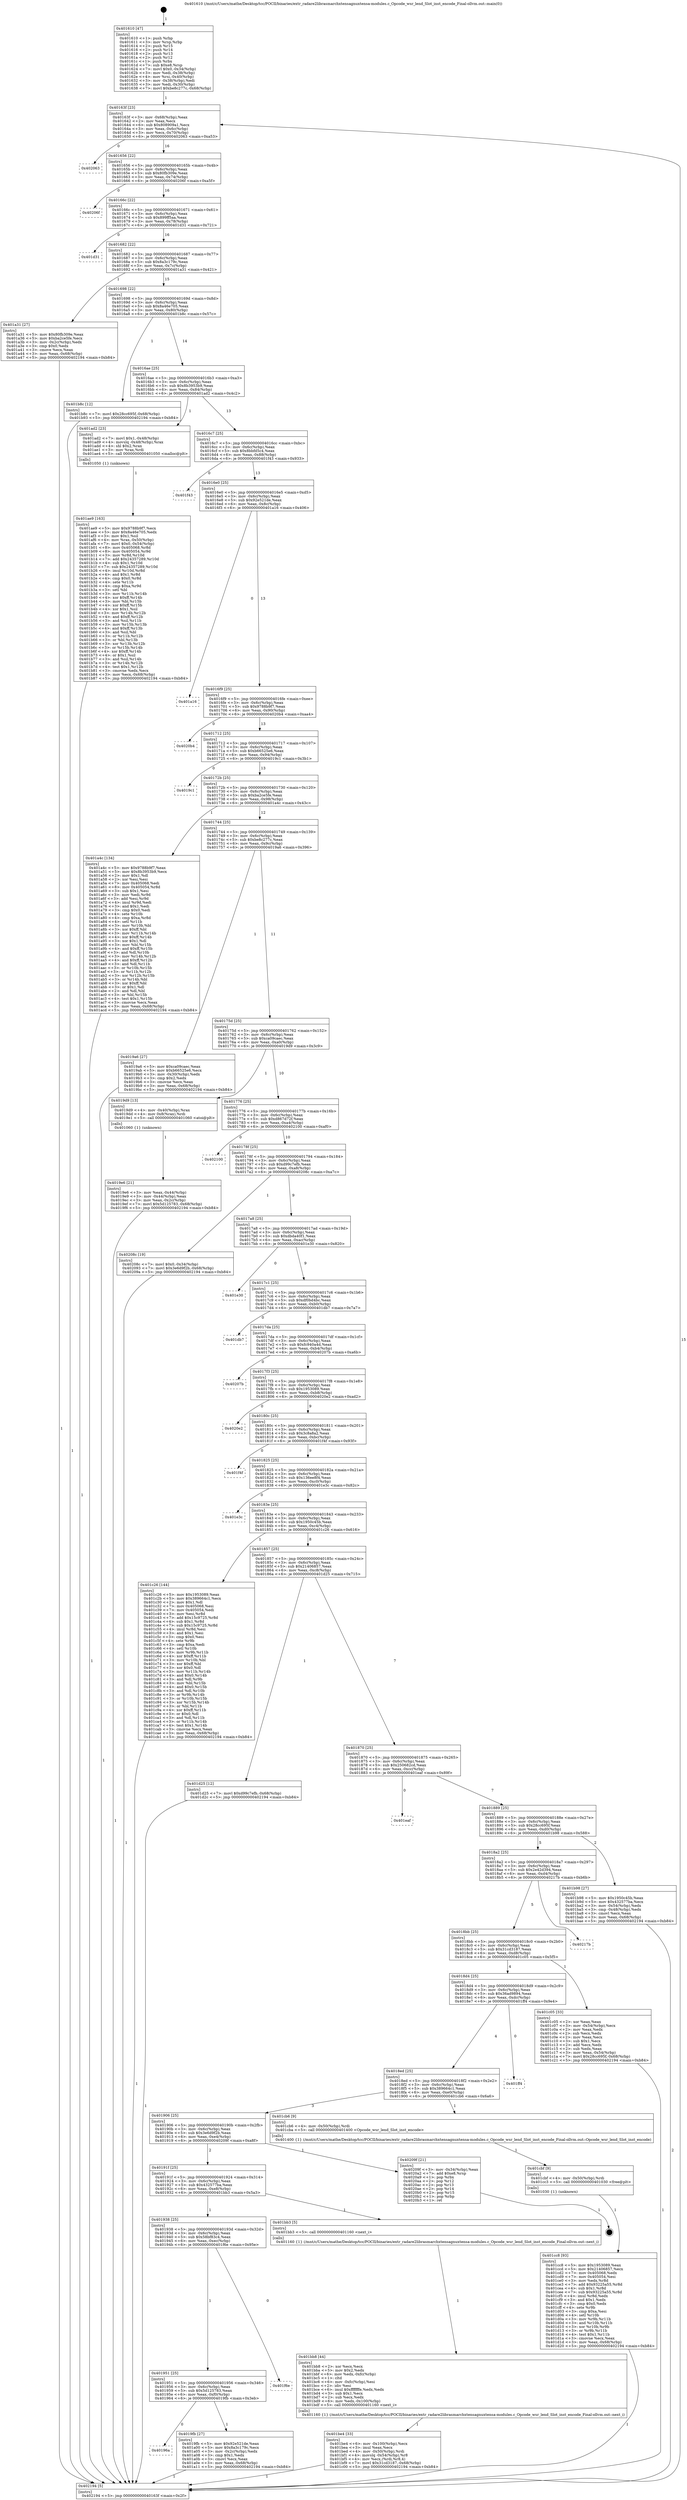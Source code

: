 digraph "0x401610" {
  label = "0x401610 (/mnt/c/Users/mathe/Desktop/tcc/POCII/binaries/extr_radare2librasmarchxtensagnuxtensa-modules.c_Opcode_wsr_lend_Slot_inst_encode_Final-ollvm.out::main(0))"
  labelloc = "t"
  node[shape=record]

  Entry [label="",width=0.3,height=0.3,shape=circle,fillcolor=black,style=filled]
  "0x40163f" [label="{
     0x40163f [23]\l
     | [instrs]\l
     &nbsp;&nbsp;0x40163f \<+3\>: mov -0x68(%rbp),%eax\l
     &nbsp;&nbsp;0x401642 \<+2\>: mov %eax,%ecx\l
     &nbsp;&nbsp;0x401644 \<+6\>: sub $0x808909a1,%ecx\l
     &nbsp;&nbsp;0x40164a \<+3\>: mov %eax,-0x6c(%rbp)\l
     &nbsp;&nbsp;0x40164d \<+3\>: mov %ecx,-0x70(%rbp)\l
     &nbsp;&nbsp;0x401650 \<+6\>: je 0000000000402063 \<main+0xa53\>\l
  }"]
  "0x402063" [label="{
     0x402063\l
  }", style=dashed]
  "0x401656" [label="{
     0x401656 [22]\l
     | [instrs]\l
     &nbsp;&nbsp;0x401656 \<+5\>: jmp 000000000040165b \<main+0x4b\>\l
     &nbsp;&nbsp;0x40165b \<+3\>: mov -0x6c(%rbp),%eax\l
     &nbsp;&nbsp;0x40165e \<+5\>: sub $0x80fb309e,%eax\l
     &nbsp;&nbsp;0x401663 \<+3\>: mov %eax,-0x74(%rbp)\l
     &nbsp;&nbsp;0x401666 \<+6\>: je 000000000040206f \<main+0xa5f\>\l
  }"]
  Exit [label="",width=0.3,height=0.3,shape=circle,fillcolor=black,style=filled,peripheries=2]
  "0x40206f" [label="{
     0x40206f\l
  }", style=dashed]
  "0x40166c" [label="{
     0x40166c [22]\l
     | [instrs]\l
     &nbsp;&nbsp;0x40166c \<+5\>: jmp 0000000000401671 \<main+0x61\>\l
     &nbsp;&nbsp;0x401671 \<+3\>: mov -0x6c(%rbp),%eax\l
     &nbsp;&nbsp;0x401674 \<+5\>: sub $0x899ff5aa,%eax\l
     &nbsp;&nbsp;0x401679 \<+3\>: mov %eax,-0x78(%rbp)\l
     &nbsp;&nbsp;0x40167c \<+6\>: je 0000000000401d31 \<main+0x721\>\l
  }"]
  "0x401cc8" [label="{
     0x401cc8 [93]\l
     | [instrs]\l
     &nbsp;&nbsp;0x401cc8 \<+5\>: mov $0x1953089,%eax\l
     &nbsp;&nbsp;0x401ccd \<+5\>: mov $0x21406857,%ecx\l
     &nbsp;&nbsp;0x401cd2 \<+7\>: mov 0x405068,%edx\l
     &nbsp;&nbsp;0x401cd9 \<+7\>: mov 0x405054,%esi\l
     &nbsp;&nbsp;0x401ce0 \<+3\>: mov %edx,%r8d\l
     &nbsp;&nbsp;0x401ce3 \<+7\>: add $0x93225a55,%r8d\l
     &nbsp;&nbsp;0x401cea \<+4\>: sub $0x1,%r8d\l
     &nbsp;&nbsp;0x401cee \<+7\>: sub $0x93225a55,%r8d\l
     &nbsp;&nbsp;0x401cf5 \<+4\>: imul %r8d,%edx\l
     &nbsp;&nbsp;0x401cf9 \<+3\>: and $0x1,%edx\l
     &nbsp;&nbsp;0x401cfc \<+3\>: cmp $0x0,%edx\l
     &nbsp;&nbsp;0x401cff \<+4\>: sete %r9b\l
     &nbsp;&nbsp;0x401d03 \<+3\>: cmp $0xa,%esi\l
     &nbsp;&nbsp;0x401d06 \<+4\>: setl %r10b\l
     &nbsp;&nbsp;0x401d0a \<+3\>: mov %r9b,%r11b\l
     &nbsp;&nbsp;0x401d0d \<+3\>: and %r10b,%r11b\l
     &nbsp;&nbsp;0x401d10 \<+3\>: xor %r10b,%r9b\l
     &nbsp;&nbsp;0x401d13 \<+3\>: or %r9b,%r11b\l
     &nbsp;&nbsp;0x401d16 \<+4\>: test $0x1,%r11b\l
     &nbsp;&nbsp;0x401d1a \<+3\>: cmovne %ecx,%eax\l
     &nbsp;&nbsp;0x401d1d \<+3\>: mov %eax,-0x68(%rbp)\l
     &nbsp;&nbsp;0x401d20 \<+5\>: jmp 0000000000402194 \<main+0xb84\>\l
  }"]
  "0x401d31" [label="{
     0x401d31\l
  }", style=dashed]
  "0x401682" [label="{
     0x401682 [22]\l
     | [instrs]\l
     &nbsp;&nbsp;0x401682 \<+5\>: jmp 0000000000401687 \<main+0x77\>\l
     &nbsp;&nbsp;0x401687 \<+3\>: mov -0x6c(%rbp),%eax\l
     &nbsp;&nbsp;0x40168a \<+5\>: sub $0x8a3c179c,%eax\l
     &nbsp;&nbsp;0x40168f \<+3\>: mov %eax,-0x7c(%rbp)\l
     &nbsp;&nbsp;0x401692 \<+6\>: je 0000000000401a31 \<main+0x421\>\l
  }"]
  "0x401cbf" [label="{
     0x401cbf [9]\l
     | [instrs]\l
     &nbsp;&nbsp;0x401cbf \<+4\>: mov -0x50(%rbp),%rdi\l
     &nbsp;&nbsp;0x401cc3 \<+5\>: call 0000000000401030 \<free@plt\>\l
     | [calls]\l
     &nbsp;&nbsp;0x401030 \{1\} (unknown)\l
  }"]
  "0x401a31" [label="{
     0x401a31 [27]\l
     | [instrs]\l
     &nbsp;&nbsp;0x401a31 \<+5\>: mov $0x80fb309e,%eax\l
     &nbsp;&nbsp;0x401a36 \<+5\>: mov $0xba2ce5fe,%ecx\l
     &nbsp;&nbsp;0x401a3b \<+3\>: mov -0x2c(%rbp),%edx\l
     &nbsp;&nbsp;0x401a3e \<+3\>: cmp $0x0,%edx\l
     &nbsp;&nbsp;0x401a41 \<+3\>: cmove %ecx,%eax\l
     &nbsp;&nbsp;0x401a44 \<+3\>: mov %eax,-0x68(%rbp)\l
     &nbsp;&nbsp;0x401a47 \<+5\>: jmp 0000000000402194 \<main+0xb84\>\l
  }"]
  "0x401698" [label="{
     0x401698 [22]\l
     | [instrs]\l
     &nbsp;&nbsp;0x401698 \<+5\>: jmp 000000000040169d \<main+0x8d\>\l
     &nbsp;&nbsp;0x40169d \<+3\>: mov -0x6c(%rbp),%eax\l
     &nbsp;&nbsp;0x4016a0 \<+5\>: sub $0x8a46e705,%eax\l
     &nbsp;&nbsp;0x4016a5 \<+3\>: mov %eax,-0x80(%rbp)\l
     &nbsp;&nbsp;0x4016a8 \<+6\>: je 0000000000401b8c \<main+0x57c\>\l
  }"]
  "0x401be4" [label="{
     0x401be4 [33]\l
     | [instrs]\l
     &nbsp;&nbsp;0x401be4 \<+6\>: mov -0x100(%rbp),%ecx\l
     &nbsp;&nbsp;0x401bea \<+3\>: imul %eax,%ecx\l
     &nbsp;&nbsp;0x401bed \<+4\>: mov -0x50(%rbp),%rdi\l
     &nbsp;&nbsp;0x401bf1 \<+4\>: movslq -0x54(%rbp),%r8\l
     &nbsp;&nbsp;0x401bf5 \<+4\>: mov %ecx,(%rdi,%r8,4)\l
     &nbsp;&nbsp;0x401bf9 \<+7\>: movl $0x31cd3187,-0x68(%rbp)\l
     &nbsp;&nbsp;0x401c00 \<+5\>: jmp 0000000000402194 \<main+0xb84\>\l
  }"]
  "0x401b8c" [label="{
     0x401b8c [12]\l
     | [instrs]\l
     &nbsp;&nbsp;0x401b8c \<+7\>: movl $0x28cc695f,-0x68(%rbp)\l
     &nbsp;&nbsp;0x401b93 \<+5\>: jmp 0000000000402194 \<main+0xb84\>\l
  }"]
  "0x4016ae" [label="{
     0x4016ae [25]\l
     | [instrs]\l
     &nbsp;&nbsp;0x4016ae \<+5\>: jmp 00000000004016b3 \<main+0xa3\>\l
     &nbsp;&nbsp;0x4016b3 \<+3\>: mov -0x6c(%rbp),%eax\l
     &nbsp;&nbsp;0x4016b6 \<+5\>: sub $0x8b3953b9,%eax\l
     &nbsp;&nbsp;0x4016bb \<+6\>: mov %eax,-0x84(%rbp)\l
     &nbsp;&nbsp;0x4016c1 \<+6\>: je 0000000000401ad2 \<main+0x4c2\>\l
  }"]
  "0x401bb8" [label="{
     0x401bb8 [44]\l
     | [instrs]\l
     &nbsp;&nbsp;0x401bb8 \<+2\>: xor %ecx,%ecx\l
     &nbsp;&nbsp;0x401bba \<+5\>: mov $0x2,%edx\l
     &nbsp;&nbsp;0x401bbf \<+6\>: mov %edx,-0xfc(%rbp)\l
     &nbsp;&nbsp;0x401bc5 \<+1\>: cltd\l
     &nbsp;&nbsp;0x401bc6 \<+6\>: mov -0xfc(%rbp),%esi\l
     &nbsp;&nbsp;0x401bcc \<+2\>: idiv %esi\l
     &nbsp;&nbsp;0x401bce \<+6\>: imul $0xfffffffe,%edx,%edx\l
     &nbsp;&nbsp;0x401bd4 \<+3\>: sub $0x1,%ecx\l
     &nbsp;&nbsp;0x401bd7 \<+2\>: sub %ecx,%edx\l
     &nbsp;&nbsp;0x401bd9 \<+6\>: mov %edx,-0x100(%rbp)\l
     &nbsp;&nbsp;0x401bdf \<+5\>: call 0000000000401160 \<next_i\>\l
     | [calls]\l
     &nbsp;&nbsp;0x401160 \{1\} (/mnt/c/Users/mathe/Desktop/tcc/POCII/binaries/extr_radare2librasmarchxtensagnuxtensa-modules.c_Opcode_wsr_lend_Slot_inst_encode_Final-ollvm.out::next_i)\l
  }"]
  "0x401ad2" [label="{
     0x401ad2 [23]\l
     | [instrs]\l
     &nbsp;&nbsp;0x401ad2 \<+7\>: movl $0x1,-0x48(%rbp)\l
     &nbsp;&nbsp;0x401ad9 \<+4\>: movslq -0x48(%rbp),%rax\l
     &nbsp;&nbsp;0x401add \<+4\>: shl $0x2,%rax\l
     &nbsp;&nbsp;0x401ae1 \<+3\>: mov %rax,%rdi\l
     &nbsp;&nbsp;0x401ae4 \<+5\>: call 0000000000401050 \<malloc@plt\>\l
     | [calls]\l
     &nbsp;&nbsp;0x401050 \{1\} (unknown)\l
  }"]
  "0x4016c7" [label="{
     0x4016c7 [25]\l
     | [instrs]\l
     &nbsp;&nbsp;0x4016c7 \<+5\>: jmp 00000000004016cc \<main+0xbc\>\l
     &nbsp;&nbsp;0x4016cc \<+3\>: mov -0x6c(%rbp),%eax\l
     &nbsp;&nbsp;0x4016cf \<+5\>: sub $0x8bbfd5c4,%eax\l
     &nbsp;&nbsp;0x4016d4 \<+6\>: mov %eax,-0x88(%rbp)\l
     &nbsp;&nbsp;0x4016da \<+6\>: je 0000000000401f43 \<main+0x933\>\l
  }"]
  "0x401ae9" [label="{
     0x401ae9 [163]\l
     | [instrs]\l
     &nbsp;&nbsp;0x401ae9 \<+5\>: mov $0x9788b9f7,%ecx\l
     &nbsp;&nbsp;0x401aee \<+5\>: mov $0x8a46e705,%edx\l
     &nbsp;&nbsp;0x401af3 \<+3\>: mov $0x1,%sil\l
     &nbsp;&nbsp;0x401af6 \<+4\>: mov %rax,-0x50(%rbp)\l
     &nbsp;&nbsp;0x401afa \<+7\>: movl $0x0,-0x54(%rbp)\l
     &nbsp;&nbsp;0x401b01 \<+8\>: mov 0x405068,%r8d\l
     &nbsp;&nbsp;0x401b09 \<+8\>: mov 0x405054,%r9d\l
     &nbsp;&nbsp;0x401b11 \<+3\>: mov %r8d,%r10d\l
     &nbsp;&nbsp;0x401b14 \<+7\>: add $0x24357289,%r10d\l
     &nbsp;&nbsp;0x401b1b \<+4\>: sub $0x1,%r10d\l
     &nbsp;&nbsp;0x401b1f \<+7\>: sub $0x24357289,%r10d\l
     &nbsp;&nbsp;0x401b26 \<+4\>: imul %r10d,%r8d\l
     &nbsp;&nbsp;0x401b2a \<+4\>: and $0x1,%r8d\l
     &nbsp;&nbsp;0x401b2e \<+4\>: cmp $0x0,%r8d\l
     &nbsp;&nbsp;0x401b32 \<+4\>: sete %r11b\l
     &nbsp;&nbsp;0x401b36 \<+4\>: cmp $0xa,%r9d\l
     &nbsp;&nbsp;0x401b3a \<+3\>: setl %bl\l
     &nbsp;&nbsp;0x401b3d \<+3\>: mov %r11b,%r14b\l
     &nbsp;&nbsp;0x401b40 \<+4\>: xor $0xff,%r14b\l
     &nbsp;&nbsp;0x401b44 \<+3\>: mov %bl,%r15b\l
     &nbsp;&nbsp;0x401b47 \<+4\>: xor $0xff,%r15b\l
     &nbsp;&nbsp;0x401b4b \<+4\>: xor $0x1,%sil\l
     &nbsp;&nbsp;0x401b4f \<+3\>: mov %r14b,%r12b\l
     &nbsp;&nbsp;0x401b52 \<+4\>: and $0xff,%r12b\l
     &nbsp;&nbsp;0x401b56 \<+3\>: and %sil,%r11b\l
     &nbsp;&nbsp;0x401b59 \<+3\>: mov %r15b,%r13b\l
     &nbsp;&nbsp;0x401b5c \<+4\>: and $0xff,%r13b\l
     &nbsp;&nbsp;0x401b60 \<+3\>: and %sil,%bl\l
     &nbsp;&nbsp;0x401b63 \<+3\>: or %r11b,%r12b\l
     &nbsp;&nbsp;0x401b66 \<+3\>: or %bl,%r13b\l
     &nbsp;&nbsp;0x401b69 \<+3\>: xor %r13b,%r12b\l
     &nbsp;&nbsp;0x401b6c \<+3\>: or %r15b,%r14b\l
     &nbsp;&nbsp;0x401b6f \<+4\>: xor $0xff,%r14b\l
     &nbsp;&nbsp;0x401b73 \<+4\>: or $0x1,%sil\l
     &nbsp;&nbsp;0x401b77 \<+3\>: and %sil,%r14b\l
     &nbsp;&nbsp;0x401b7a \<+3\>: or %r14b,%r12b\l
     &nbsp;&nbsp;0x401b7d \<+4\>: test $0x1,%r12b\l
     &nbsp;&nbsp;0x401b81 \<+3\>: cmovne %edx,%ecx\l
     &nbsp;&nbsp;0x401b84 \<+3\>: mov %ecx,-0x68(%rbp)\l
     &nbsp;&nbsp;0x401b87 \<+5\>: jmp 0000000000402194 \<main+0xb84\>\l
  }"]
  "0x401f43" [label="{
     0x401f43\l
  }", style=dashed]
  "0x4016e0" [label="{
     0x4016e0 [25]\l
     | [instrs]\l
     &nbsp;&nbsp;0x4016e0 \<+5\>: jmp 00000000004016e5 \<main+0xd5\>\l
     &nbsp;&nbsp;0x4016e5 \<+3\>: mov -0x6c(%rbp),%eax\l
     &nbsp;&nbsp;0x4016e8 \<+5\>: sub $0x92e521de,%eax\l
     &nbsp;&nbsp;0x4016ed \<+6\>: mov %eax,-0x8c(%rbp)\l
     &nbsp;&nbsp;0x4016f3 \<+6\>: je 0000000000401a16 \<main+0x406\>\l
  }"]
  "0x40196a" [label="{
     0x40196a\l
  }", style=dashed]
  "0x401a16" [label="{
     0x401a16\l
  }", style=dashed]
  "0x4016f9" [label="{
     0x4016f9 [25]\l
     | [instrs]\l
     &nbsp;&nbsp;0x4016f9 \<+5\>: jmp 00000000004016fe \<main+0xee\>\l
     &nbsp;&nbsp;0x4016fe \<+3\>: mov -0x6c(%rbp),%eax\l
     &nbsp;&nbsp;0x401701 \<+5\>: sub $0x9788b9f7,%eax\l
     &nbsp;&nbsp;0x401706 \<+6\>: mov %eax,-0x90(%rbp)\l
     &nbsp;&nbsp;0x40170c \<+6\>: je 00000000004020b4 \<main+0xaa4\>\l
  }"]
  "0x4019fb" [label="{
     0x4019fb [27]\l
     | [instrs]\l
     &nbsp;&nbsp;0x4019fb \<+5\>: mov $0x92e521de,%eax\l
     &nbsp;&nbsp;0x401a00 \<+5\>: mov $0x8a3c179c,%ecx\l
     &nbsp;&nbsp;0x401a05 \<+3\>: mov -0x2c(%rbp),%edx\l
     &nbsp;&nbsp;0x401a08 \<+3\>: cmp $0x1,%edx\l
     &nbsp;&nbsp;0x401a0b \<+3\>: cmovl %ecx,%eax\l
     &nbsp;&nbsp;0x401a0e \<+3\>: mov %eax,-0x68(%rbp)\l
     &nbsp;&nbsp;0x401a11 \<+5\>: jmp 0000000000402194 \<main+0xb84\>\l
  }"]
  "0x4020b4" [label="{
     0x4020b4\l
  }", style=dashed]
  "0x401712" [label="{
     0x401712 [25]\l
     | [instrs]\l
     &nbsp;&nbsp;0x401712 \<+5\>: jmp 0000000000401717 \<main+0x107\>\l
     &nbsp;&nbsp;0x401717 \<+3\>: mov -0x6c(%rbp),%eax\l
     &nbsp;&nbsp;0x40171a \<+5\>: sub $0xb66525e6,%eax\l
     &nbsp;&nbsp;0x40171f \<+6\>: mov %eax,-0x94(%rbp)\l
     &nbsp;&nbsp;0x401725 \<+6\>: je 00000000004019c1 \<main+0x3b1\>\l
  }"]
  "0x401951" [label="{
     0x401951 [25]\l
     | [instrs]\l
     &nbsp;&nbsp;0x401951 \<+5\>: jmp 0000000000401956 \<main+0x346\>\l
     &nbsp;&nbsp;0x401956 \<+3\>: mov -0x6c(%rbp),%eax\l
     &nbsp;&nbsp;0x401959 \<+5\>: sub $0x5d125783,%eax\l
     &nbsp;&nbsp;0x40195e \<+6\>: mov %eax,-0xf0(%rbp)\l
     &nbsp;&nbsp;0x401964 \<+6\>: je 00000000004019fb \<main+0x3eb\>\l
  }"]
  "0x4019c1" [label="{
     0x4019c1\l
  }", style=dashed]
  "0x40172b" [label="{
     0x40172b [25]\l
     | [instrs]\l
     &nbsp;&nbsp;0x40172b \<+5\>: jmp 0000000000401730 \<main+0x120\>\l
     &nbsp;&nbsp;0x401730 \<+3\>: mov -0x6c(%rbp),%eax\l
     &nbsp;&nbsp;0x401733 \<+5\>: sub $0xba2ce5fe,%eax\l
     &nbsp;&nbsp;0x401738 \<+6\>: mov %eax,-0x98(%rbp)\l
     &nbsp;&nbsp;0x40173e \<+6\>: je 0000000000401a4c \<main+0x43c\>\l
  }"]
  "0x401f6e" [label="{
     0x401f6e\l
  }", style=dashed]
  "0x401a4c" [label="{
     0x401a4c [134]\l
     | [instrs]\l
     &nbsp;&nbsp;0x401a4c \<+5\>: mov $0x9788b9f7,%eax\l
     &nbsp;&nbsp;0x401a51 \<+5\>: mov $0x8b3953b9,%ecx\l
     &nbsp;&nbsp;0x401a56 \<+2\>: mov $0x1,%dl\l
     &nbsp;&nbsp;0x401a58 \<+2\>: xor %esi,%esi\l
     &nbsp;&nbsp;0x401a5a \<+7\>: mov 0x405068,%edi\l
     &nbsp;&nbsp;0x401a61 \<+8\>: mov 0x405054,%r8d\l
     &nbsp;&nbsp;0x401a69 \<+3\>: sub $0x1,%esi\l
     &nbsp;&nbsp;0x401a6c \<+3\>: mov %edi,%r9d\l
     &nbsp;&nbsp;0x401a6f \<+3\>: add %esi,%r9d\l
     &nbsp;&nbsp;0x401a72 \<+4\>: imul %r9d,%edi\l
     &nbsp;&nbsp;0x401a76 \<+3\>: and $0x1,%edi\l
     &nbsp;&nbsp;0x401a79 \<+3\>: cmp $0x0,%edi\l
     &nbsp;&nbsp;0x401a7c \<+4\>: sete %r10b\l
     &nbsp;&nbsp;0x401a80 \<+4\>: cmp $0xa,%r8d\l
     &nbsp;&nbsp;0x401a84 \<+4\>: setl %r11b\l
     &nbsp;&nbsp;0x401a88 \<+3\>: mov %r10b,%bl\l
     &nbsp;&nbsp;0x401a8b \<+3\>: xor $0xff,%bl\l
     &nbsp;&nbsp;0x401a8e \<+3\>: mov %r11b,%r14b\l
     &nbsp;&nbsp;0x401a91 \<+4\>: xor $0xff,%r14b\l
     &nbsp;&nbsp;0x401a95 \<+3\>: xor $0x1,%dl\l
     &nbsp;&nbsp;0x401a98 \<+3\>: mov %bl,%r15b\l
     &nbsp;&nbsp;0x401a9b \<+4\>: and $0xff,%r15b\l
     &nbsp;&nbsp;0x401a9f \<+3\>: and %dl,%r10b\l
     &nbsp;&nbsp;0x401aa2 \<+3\>: mov %r14b,%r12b\l
     &nbsp;&nbsp;0x401aa5 \<+4\>: and $0xff,%r12b\l
     &nbsp;&nbsp;0x401aa9 \<+3\>: and %dl,%r11b\l
     &nbsp;&nbsp;0x401aac \<+3\>: or %r10b,%r15b\l
     &nbsp;&nbsp;0x401aaf \<+3\>: or %r11b,%r12b\l
     &nbsp;&nbsp;0x401ab2 \<+3\>: xor %r12b,%r15b\l
     &nbsp;&nbsp;0x401ab5 \<+3\>: or %r14b,%bl\l
     &nbsp;&nbsp;0x401ab8 \<+3\>: xor $0xff,%bl\l
     &nbsp;&nbsp;0x401abb \<+3\>: or $0x1,%dl\l
     &nbsp;&nbsp;0x401abe \<+2\>: and %dl,%bl\l
     &nbsp;&nbsp;0x401ac0 \<+3\>: or %bl,%r15b\l
     &nbsp;&nbsp;0x401ac3 \<+4\>: test $0x1,%r15b\l
     &nbsp;&nbsp;0x401ac7 \<+3\>: cmovne %ecx,%eax\l
     &nbsp;&nbsp;0x401aca \<+3\>: mov %eax,-0x68(%rbp)\l
     &nbsp;&nbsp;0x401acd \<+5\>: jmp 0000000000402194 \<main+0xb84\>\l
  }"]
  "0x401744" [label="{
     0x401744 [25]\l
     | [instrs]\l
     &nbsp;&nbsp;0x401744 \<+5\>: jmp 0000000000401749 \<main+0x139\>\l
     &nbsp;&nbsp;0x401749 \<+3\>: mov -0x6c(%rbp),%eax\l
     &nbsp;&nbsp;0x40174c \<+5\>: sub $0xbe8c277c,%eax\l
     &nbsp;&nbsp;0x401751 \<+6\>: mov %eax,-0x9c(%rbp)\l
     &nbsp;&nbsp;0x401757 \<+6\>: je 00000000004019a6 \<main+0x396\>\l
  }"]
  "0x401938" [label="{
     0x401938 [25]\l
     | [instrs]\l
     &nbsp;&nbsp;0x401938 \<+5\>: jmp 000000000040193d \<main+0x32d\>\l
     &nbsp;&nbsp;0x40193d \<+3\>: mov -0x6c(%rbp),%eax\l
     &nbsp;&nbsp;0x401940 \<+5\>: sub $0x58bf83c4,%eax\l
     &nbsp;&nbsp;0x401945 \<+6\>: mov %eax,-0xec(%rbp)\l
     &nbsp;&nbsp;0x40194b \<+6\>: je 0000000000401f6e \<main+0x95e\>\l
  }"]
  "0x4019a6" [label="{
     0x4019a6 [27]\l
     | [instrs]\l
     &nbsp;&nbsp;0x4019a6 \<+5\>: mov $0xca09caec,%eax\l
     &nbsp;&nbsp;0x4019ab \<+5\>: mov $0xb66525e6,%ecx\l
     &nbsp;&nbsp;0x4019b0 \<+3\>: mov -0x30(%rbp),%edx\l
     &nbsp;&nbsp;0x4019b3 \<+3\>: cmp $0x2,%edx\l
     &nbsp;&nbsp;0x4019b6 \<+3\>: cmovne %ecx,%eax\l
     &nbsp;&nbsp;0x4019b9 \<+3\>: mov %eax,-0x68(%rbp)\l
     &nbsp;&nbsp;0x4019bc \<+5\>: jmp 0000000000402194 \<main+0xb84\>\l
  }"]
  "0x40175d" [label="{
     0x40175d [25]\l
     | [instrs]\l
     &nbsp;&nbsp;0x40175d \<+5\>: jmp 0000000000401762 \<main+0x152\>\l
     &nbsp;&nbsp;0x401762 \<+3\>: mov -0x6c(%rbp),%eax\l
     &nbsp;&nbsp;0x401765 \<+5\>: sub $0xca09caec,%eax\l
     &nbsp;&nbsp;0x40176a \<+6\>: mov %eax,-0xa0(%rbp)\l
     &nbsp;&nbsp;0x401770 \<+6\>: je 00000000004019d9 \<main+0x3c9\>\l
  }"]
  "0x402194" [label="{
     0x402194 [5]\l
     | [instrs]\l
     &nbsp;&nbsp;0x402194 \<+5\>: jmp 000000000040163f \<main+0x2f\>\l
  }"]
  "0x401610" [label="{
     0x401610 [47]\l
     | [instrs]\l
     &nbsp;&nbsp;0x401610 \<+1\>: push %rbp\l
     &nbsp;&nbsp;0x401611 \<+3\>: mov %rsp,%rbp\l
     &nbsp;&nbsp;0x401614 \<+2\>: push %r15\l
     &nbsp;&nbsp;0x401616 \<+2\>: push %r14\l
     &nbsp;&nbsp;0x401618 \<+2\>: push %r13\l
     &nbsp;&nbsp;0x40161a \<+2\>: push %r12\l
     &nbsp;&nbsp;0x40161c \<+1\>: push %rbx\l
     &nbsp;&nbsp;0x40161d \<+7\>: sub $0xe8,%rsp\l
     &nbsp;&nbsp;0x401624 \<+7\>: movl $0x0,-0x34(%rbp)\l
     &nbsp;&nbsp;0x40162b \<+3\>: mov %edi,-0x38(%rbp)\l
     &nbsp;&nbsp;0x40162e \<+4\>: mov %rsi,-0x40(%rbp)\l
     &nbsp;&nbsp;0x401632 \<+3\>: mov -0x38(%rbp),%edi\l
     &nbsp;&nbsp;0x401635 \<+3\>: mov %edi,-0x30(%rbp)\l
     &nbsp;&nbsp;0x401638 \<+7\>: movl $0xbe8c277c,-0x68(%rbp)\l
  }"]
  "0x401bb3" [label="{
     0x401bb3 [5]\l
     | [instrs]\l
     &nbsp;&nbsp;0x401bb3 \<+5\>: call 0000000000401160 \<next_i\>\l
     | [calls]\l
     &nbsp;&nbsp;0x401160 \{1\} (/mnt/c/Users/mathe/Desktop/tcc/POCII/binaries/extr_radare2librasmarchxtensagnuxtensa-modules.c_Opcode_wsr_lend_Slot_inst_encode_Final-ollvm.out::next_i)\l
  }"]
  "0x4019d9" [label="{
     0x4019d9 [13]\l
     | [instrs]\l
     &nbsp;&nbsp;0x4019d9 \<+4\>: mov -0x40(%rbp),%rax\l
     &nbsp;&nbsp;0x4019dd \<+4\>: mov 0x8(%rax),%rdi\l
     &nbsp;&nbsp;0x4019e1 \<+5\>: call 0000000000401060 \<atoi@plt\>\l
     | [calls]\l
     &nbsp;&nbsp;0x401060 \{1\} (unknown)\l
  }"]
  "0x401776" [label="{
     0x401776 [25]\l
     | [instrs]\l
     &nbsp;&nbsp;0x401776 \<+5\>: jmp 000000000040177b \<main+0x16b\>\l
     &nbsp;&nbsp;0x40177b \<+3\>: mov -0x6c(%rbp),%eax\l
     &nbsp;&nbsp;0x40177e \<+5\>: sub $0xd867d72f,%eax\l
     &nbsp;&nbsp;0x401783 \<+6\>: mov %eax,-0xa4(%rbp)\l
     &nbsp;&nbsp;0x401789 \<+6\>: je 0000000000402100 \<main+0xaf0\>\l
  }"]
  "0x4019e6" [label="{
     0x4019e6 [21]\l
     | [instrs]\l
     &nbsp;&nbsp;0x4019e6 \<+3\>: mov %eax,-0x44(%rbp)\l
     &nbsp;&nbsp;0x4019e9 \<+3\>: mov -0x44(%rbp),%eax\l
     &nbsp;&nbsp;0x4019ec \<+3\>: mov %eax,-0x2c(%rbp)\l
     &nbsp;&nbsp;0x4019ef \<+7\>: movl $0x5d125783,-0x68(%rbp)\l
     &nbsp;&nbsp;0x4019f6 \<+5\>: jmp 0000000000402194 \<main+0xb84\>\l
  }"]
  "0x40191f" [label="{
     0x40191f [25]\l
     | [instrs]\l
     &nbsp;&nbsp;0x40191f \<+5\>: jmp 0000000000401924 \<main+0x314\>\l
     &nbsp;&nbsp;0x401924 \<+3\>: mov -0x6c(%rbp),%eax\l
     &nbsp;&nbsp;0x401927 \<+5\>: sub $0x432577ba,%eax\l
     &nbsp;&nbsp;0x40192c \<+6\>: mov %eax,-0xe8(%rbp)\l
     &nbsp;&nbsp;0x401932 \<+6\>: je 0000000000401bb3 \<main+0x5a3\>\l
  }"]
  "0x402100" [label="{
     0x402100\l
  }", style=dashed]
  "0x40178f" [label="{
     0x40178f [25]\l
     | [instrs]\l
     &nbsp;&nbsp;0x40178f \<+5\>: jmp 0000000000401794 \<main+0x184\>\l
     &nbsp;&nbsp;0x401794 \<+3\>: mov -0x6c(%rbp),%eax\l
     &nbsp;&nbsp;0x401797 \<+5\>: sub $0xd99c7efb,%eax\l
     &nbsp;&nbsp;0x40179c \<+6\>: mov %eax,-0xa8(%rbp)\l
     &nbsp;&nbsp;0x4017a2 \<+6\>: je 000000000040208c \<main+0xa7c\>\l
  }"]
  "0x40209f" [label="{
     0x40209f [21]\l
     | [instrs]\l
     &nbsp;&nbsp;0x40209f \<+3\>: mov -0x34(%rbp),%eax\l
     &nbsp;&nbsp;0x4020a2 \<+7\>: add $0xe8,%rsp\l
     &nbsp;&nbsp;0x4020a9 \<+1\>: pop %rbx\l
     &nbsp;&nbsp;0x4020aa \<+2\>: pop %r12\l
     &nbsp;&nbsp;0x4020ac \<+2\>: pop %r13\l
     &nbsp;&nbsp;0x4020ae \<+2\>: pop %r14\l
     &nbsp;&nbsp;0x4020b0 \<+2\>: pop %r15\l
     &nbsp;&nbsp;0x4020b2 \<+1\>: pop %rbp\l
     &nbsp;&nbsp;0x4020b3 \<+1\>: ret\l
  }"]
  "0x40208c" [label="{
     0x40208c [19]\l
     | [instrs]\l
     &nbsp;&nbsp;0x40208c \<+7\>: movl $0x0,-0x34(%rbp)\l
     &nbsp;&nbsp;0x402093 \<+7\>: movl $0x3e6d9f2b,-0x68(%rbp)\l
     &nbsp;&nbsp;0x40209a \<+5\>: jmp 0000000000402194 \<main+0xb84\>\l
  }"]
  "0x4017a8" [label="{
     0x4017a8 [25]\l
     | [instrs]\l
     &nbsp;&nbsp;0x4017a8 \<+5\>: jmp 00000000004017ad \<main+0x19d\>\l
     &nbsp;&nbsp;0x4017ad \<+3\>: mov -0x6c(%rbp),%eax\l
     &nbsp;&nbsp;0x4017b0 \<+5\>: sub $0xdbda40f1,%eax\l
     &nbsp;&nbsp;0x4017b5 \<+6\>: mov %eax,-0xac(%rbp)\l
     &nbsp;&nbsp;0x4017bb \<+6\>: je 0000000000401e30 \<main+0x820\>\l
  }"]
  "0x401906" [label="{
     0x401906 [25]\l
     | [instrs]\l
     &nbsp;&nbsp;0x401906 \<+5\>: jmp 000000000040190b \<main+0x2fb\>\l
     &nbsp;&nbsp;0x40190b \<+3\>: mov -0x6c(%rbp),%eax\l
     &nbsp;&nbsp;0x40190e \<+5\>: sub $0x3e6d9f2b,%eax\l
     &nbsp;&nbsp;0x401913 \<+6\>: mov %eax,-0xe4(%rbp)\l
     &nbsp;&nbsp;0x401919 \<+6\>: je 000000000040209f \<main+0xa8f\>\l
  }"]
  "0x401e30" [label="{
     0x401e30\l
  }", style=dashed]
  "0x4017c1" [label="{
     0x4017c1 [25]\l
     | [instrs]\l
     &nbsp;&nbsp;0x4017c1 \<+5\>: jmp 00000000004017c6 \<main+0x1b6\>\l
     &nbsp;&nbsp;0x4017c6 \<+3\>: mov -0x6c(%rbp),%eax\l
     &nbsp;&nbsp;0x4017c9 \<+5\>: sub $0xdf0bd4bc,%eax\l
     &nbsp;&nbsp;0x4017ce \<+6\>: mov %eax,-0xb0(%rbp)\l
     &nbsp;&nbsp;0x4017d4 \<+6\>: je 0000000000401db7 \<main+0x7a7\>\l
  }"]
  "0x401cb6" [label="{
     0x401cb6 [9]\l
     | [instrs]\l
     &nbsp;&nbsp;0x401cb6 \<+4\>: mov -0x50(%rbp),%rdi\l
     &nbsp;&nbsp;0x401cba \<+5\>: call 0000000000401400 \<Opcode_wsr_lend_Slot_inst_encode\>\l
     | [calls]\l
     &nbsp;&nbsp;0x401400 \{1\} (/mnt/c/Users/mathe/Desktop/tcc/POCII/binaries/extr_radare2librasmarchxtensagnuxtensa-modules.c_Opcode_wsr_lend_Slot_inst_encode_Final-ollvm.out::Opcode_wsr_lend_Slot_inst_encode)\l
  }"]
  "0x401db7" [label="{
     0x401db7\l
  }", style=dashed]
  "0x4017da" [label="{
     0x4017da [25]\l
     | [instrs]\l
     &nbsp;&nbsp;0x4017da \<+5\>: jmp 00000000004017df \<main+0x1cf\>\l
     &nbsp;&nbsp;0x4017df \<+3\>: mov -0x6c(%rbp),%eax\l
     &nbsp;&nbsp;0x4017e2 \<+5\>: sub $0xfc940a4d,%eax\l
     &nbsp;&nbsp;0x4017e7 \<+6\>: mov %eax,-0xb4(%rbp)\l
     &nbsp;&nbsp;0x4017ed \<+6\>: je 000000000040207b \<main+0xa6b\>\l
  }"]
  "0x4018ed" [label="{
     0x4018ed [25]\l
     | [instrs]\l
     &nbsp;&nbsp;0x4018ed \<+5\>: jmp 00000000004018f2 \<main+0x2e2\>\l
     &nbsp;&nbsp;0x4018f2 \<+3\>: mov -0x6c(%rbp),%eax\l
     &nbsp;&nbsp;0x4018f5 \<+5\>: sub $0x389664c1,%eax\l
     &nbsp;&nbsp;0x4018fa \<+6\>: mov %eax,-0xe0(%rbp)\l
     &nbsp;&nbsp;0x401900 \<+6\>: je 0000000000401cb6 \<main+0x6a6\>\l
  }"]
  "0x40207b" [label="{
     0x40207b\l
  }", style=dashed]
  "0x4017f3" [label="{
     0x4017f3 [25]\l
     | [instrs]\l
     &nbsp;&nbsp;0x4017f3 \<+5\>: jmp 00000000004017f8 \<main+0x1e8\>\l
     &nbsp;&nbsp;0x4017f8 \<+3\>: mov -0x6c(%rbp),%eax\l
     &nbsp;&nbsp;0x4017fb \<+5\>: sub $0x1953089,%eax\l
     &nbsp;&nbsp;0x401800 \<+6\>: mov %eax,-0xb8(%rbp)\l
     &nbsp;&nbsp;0x401806 \<+6\>: je 00000000004020e2 \<main+0xad2\>\l
  }"]
  "0x401ff4" [label="{
     0x401ff4\l
  }", style=dashed]
  "0x4020e2" [label="{
     0x4020e2\l
  }", style=dashed]
  "0x40180c" [label="{
     0x40180c [25]\l
     | [instrs]\l
     &nbsp;&nbsp;0x40180c \<+5\>: jmp 0000000000401811 \<main+0x201\>\l
     &nbsp;&nbsp;0x401811 \<+3\>: mov -0x6c(%rbp),%eax\l
     &nbsp;&nbsp;0x401814 \<+5\>: sub $0x3c8a8a2,%eax\l
     &nbsp;&nbsp;0x401819 \<+6\>: mov %eax,-0xbc(%rbp)\l
     &nbsp;&nbsp;0x40181f \<+6\>: je 0000000000401f4f \<main+0x93f\>\l
  }"]
  "0x4018d4" [label="{
     0x4018d4 [25]\l
     | [instrs]\l
     &nbsp;&nbsp;0x4018d4 \<+5\>: jmp 00000000004018d9 \<main+0x2c9\>\l
     &nbsp;&nbsp;0x4018d9 \<+3\>: mov -0x6c(%rbp),%eax\l
     &nbsp;&nbsp;0x4018dc \<+5\>: sub $0x36ad9894,%eax\l
     &nbsp;&nbsp;0x4018e1 \<+6\>: mov %eax,-0xdc(%rbp)\l
     &nbsp;&nbsp;0x4018e7 \<+6\>: je 0000000000401ff4 \<main+0x9e4\>\l
  }"]
  "0x401f4f" [label="{
     0x401f4f\l
  }", style=dashed]
  "0x401825" [label="{
     0x401825 [25]\l
     | [instrs]\l
     &nbsp;&nbsp;0x401825 \<+5\>: jmp 000000000040182a \<main+0x21a\>\l
     &nbsp;&nbsp;0x40182a \<+3\>: mov -0x6c(%rbp),%eax\l
     &nbsp;&nbsp;0x40182d \<+5\>: sub $0x136ee8f4,%eax\l
     &nbsp;&nbsp;0x401832 \<+6\>: mov %eax,-0xc0(%rbp)\l
     &nbsp;&nbsp;0x401838 \<+6\>: je 0000000000401e3c \<main+0x82c\>\l
  }"]
  "0x401c05" [label="{
     0x401c05 [33]\l
     | [instrs]\l
     &nbsp;&nbsp;0x401c05 \<+2\>: xor %eax,%eax\l
     &nbsp;&nbsp;0x401c07 \<+3\>: mov -0x54(%rbp),%ecx\l
     &nbsp;&nbsp;0x401c0a \<+2\>: mov %eax,%edx\l
     &nbsp;&nbsp;0x401c0c \<+2\>: sub %ecx,%edx\l
     &nbsp;&nbsp;0x401c0e \<+2\>: mov %eax,%ecx\l
     &nbsp;&nbsp;0x401c10 \<+3\>: sub $0x1,%ecx\l
     &nbsp;&nbsp;0x401c13 \<+2\>: add %ecx,%edx\l
     &nbsp;&nbsp;0x401c15 \<+2\>: sub %edx,%eax\l
     &nbsp;&nbsp;0x401c17 \<+3\>: mov %eax,-0x54(%rbp)\l
     &nbsp;&nbsp;0x401c1a \<+7\>: movl $0x28cc695f,-0x68(%rbp)\l
     &nbsp;&nbsp;0x401c21 \<+5\>: jmp 0000000000402194 \<main+0xb84\>\l
  }"]
  "0x401e3c" [label="{
     0x401e3c\l
  }", style=dashed]
  "0x40183e" [label="{
     0x40183e [25]\l
     | [instrs]\l
     &nbsp;&nbsp;0x40183e \<+5\>: jmp 0000000000401843 \<main+0x233\>\l
     &nbsp;&nbsp;0x401843 \<+3\>: mov -0x6c(%rbp),%eax\l
     &nbsp;&nbsp;0x401846 \<+5\>: sub $0x1950c45b,%eax\l
     &nbsp;&nbsp;0x40184b \<+6\>: mov %eax,-0xc4(%rbp)\l
     &nbsp;&nbsp;0x401851 \<+6\>: je 0000000000401c26 \<main+0x616\>\l
  }"]
  "0x4018bb" [label="{
     0x4018bb [25]\l
     | [instrs]\l
     &nbsp;&nbsp;0x4018bb \<+5\>: jmp 00000000004018c0 \<main+0x2b0\>\l
     &nbsp;&nbsp;0x4018c0 \<+3\>: mov -0x6c(%rbp),%eax\l
     &nbsp;&nbsp;0x4018c3 \<+5\>: sub $0x31cd3187,%eax\l
     &nbsp;&nbsp;0x4018c8 \<+6\>: mov %eax,-0xd8(%rbp)\l
     &nbsp;&nbsp;0x4018ce \<+6\>: je 0000000000401c05 \<main+0x5f5\>\l
  }"]
  "0x401c26" [label="{
     0x401c26 [144]\l
     | [instrs]\l
     &nbsp;&nbsp;0x401c26 \<+5\>: mov $0x1953089,%eax\l
     &nbsp;&nbsp;0x401c2b \<+5\>: mov $0x389664c1,%ecx\l
     &nbsp;&nbsp;0x401c30 \<+2\>: mov $0x1,%dl\l
     &nbsp;&nbsp;0x401c32 \<+7\>: mov 0x405068,%esi\l
     &nbsp;&nbsp;0x401c39 \<+7\>: mov 0x405054,%edi\l
     &nbsp;&nbsp;0x401c40 \<+3\>: mov %esi,%r8d\l
     &nbsp;&nbsp;0x401c43 \<+7\>: add $0x15c9725,%r8d\l
     &nbsp;&nbsp;0x401c4a \<+4\>: sub $0x1,%r8d\l
     &nbsp;&nbsp;0x401c4e \<+7\>: sub $0x15c9725,%r8d\l
     &nbsp;&nbsp;0x401c55 \<+4\>: imul %r8d,%esi\l
     &nbsp;&nbsp;0x401c59 \<+3\>: and $0x1,%esi\l
     &nbsp;&nbsp;0x401c5c \<+3\>: cmp $0x0,%esi\l
     &nbsp;&nbsp;0x401c5f \<+4\>: sete %r9b\l
     &nbsp;&nbsp;0x401c63 \<+3\>: cmp $0xa,%edi\l
     &nbsp;&nbsp;0x401c66 \<+4\>: setl %r10b\l
     &nbsp;&nbsp;0x401c6a \<+3\>: mov %r9b,%r11b\l
     &nbsp;&nbsp;0x401c6d \<+4\>: xor $0xff,%r11b\l
     &nbsp;&nbsp;0x401c71 \<+3\>: mov %r10b,%bl\l
     &nbsp;&nbsp;0x401c74 \<+3\>: xor $0xff,%bl\l
     &nbsp;&nbsp;0x401c77 \<+3\>: xor $0x0,%dl\l
     &nbsp;&nbsp;0x401c7a \<+3\>: mov %r11b,%r14b\l
     &nbsp;&nbsp;0x401c7d \<+4\>: and $0x0,%r14b\l
     &nbsp;&nbsp;0x401c81 \<+3\>: and %dl,%r9b\l
     &nbsp;&nbsp;0x401c84 \<+3\>: mov %bl,%r15b\l
     &nbsp;&nbsp;0x401c87 \<+4\>: and $0x0,%r15b\l
     &nbsp;&nbsp;0x401c8b \<+3\>: and %dl,%r10b\l
     &nbsp;&nbsp;0x401c8e \<+3\>: or %r9b,%r14b\l
     &nbsp;&nbsp;0x401c91 \<+3\>: or %r10b,%r15b\l
     &nbsp;&nbsp;0x401c94 \<+3\>: xor %r15b,%r14b\l
     &nbsp;&nbsp;0x401c97 \<+3\>: or %bl,%r11b\l
     &nbsp;&nbsp;0x401c9a \<+4\>: xor $0xff,%r11b\l
     &nbsp;&nbsp;0x401c9e \<+3\>: or $0x0,%dl\l
     &nbsp;&nbsp;0x401ca1 \<+3\>: and %dl,%r11b\l
     &nbsp;&nbsp;0x401ca4 \<+3\>: or %r11b,%r14b\l
     &nbsp;&nbsp;0x401ca7 \<+4\>: test $0x1,%r14b\l
     &nbsp;&nbsp;0x401cab \<+3\>: cmovne %ecx,%eax\l
     &nbsp;&nbsp;0x401cae \<+3\>: mov %eax,-0x68(%rbp)\l
     &nbsp;&nbsp;0x401cb1 \<+5\>: jmp 0000000000402194 \<main+0xb84\>\l
  }"]
  "0x401857" [label="{
     0x401857 [25]\l
     | [instrs]\l
     &nbsp;&nbsp;0x401857 \<+5\>: jmp 000000000040185c \<main+0x24c\>\l
     &nbsp;&nbsp;0x40185c \<+3\>: mov -0x6c(%rbp),%eax\l
     &nbsp;&nbsp;0x40185f \<+5\>: sub $0x21406857,%eax\l
     &nbsp;&nbsp;0x401864 \<+6\>: mov %eax,-0xc8(%rbp)\l
     &nbsp;&nbsp;0x40186a \<+6\>: je 0000000000401d25 \<main+0x715\>\l
  }"]
  "0x40217b" [label="{
     0x40217b\l
  }", style=dashed]
  "0x401d25" [label="{
     0x401d25 [12]\l
     | [instrs]\l
     &nbsp;&nbsp;0x401d25 \<+7\>: movl $0xd99c7efb,-0x68(%rbp)\l
     &nbsp;&nbsp;0x401d2c \<+5\>: jmp 0000000000402194 \<main+0xb84\>\l
  }"]
  "0x401870" [label="{
     0x401870 [25]\l
     | [instrs]\l
     &nbsp;&nbsp;0x401870 \<+5\>: jmp 0000000000401875 \<main+0x265\>\l
     &nbsp;&nbsp;0x401875 \<+3\>: mov -0x6c(%rbp),%eax\l
     &nbsp;&nbsp;0x401878 \<+5\>: sub $0x250682cd,%eax\l
     &nbsp;&nbsp;0x40187d \<+6\>: mov %eax,-0xcc(%rbp)\l
     &nbsp;&nbsp;0x401883 \<+6\>: je 0000000000401eaf \<main+0x89f\>\l
  }"]
  "0x4018a2" [label="{
     0x4018a2 [25]\l
     | [instrs]\l
     &nbsp;&nbsp;0x4018a2 \<+5\>: jmp 00000000004018a7 \<main+0x297\>\l
     &nbsp;&nbsp;0x4018a7 \<+3\>: mov -0x6c(%rbp),%eax\l
     &nbsp;&nbsp;0x4018aa \<+5\>: sub $0x2e42d394,%eax\l
     &nbsp;&nbsp;0x4018af \<+6\>: mov %eax,-0xd4(%rbp)\l
     &nbsp;&nbsp;0x4018b5 \<+6\>: je 000000000040217b \<main+0xb6b\>\l
  }"]
  "0x401eaf" [label="{
     0x401eaf\l
  }", style=dashed]
  "0x401889" [label="{
     0x401889 [25]\l
     | [instrs]\l
     &nbsp;&nbsp;0x401889 \<+5\>: jmp 000000000040188e \<main+0x27e\>\l
     &nbsp;&nbsp;0x40188e \<+3\>: mov -0x6c(%rbp),%eax\l
     &nbsp;&nbsp;0x401891 \<+5\>: sub $0x28cc695f,%eax\l
     &nbsp;&nbsp;0x401896 \<+6\>: mov %eax,-0xd0(%rbp)\l
     &nbsp;&nbsp;0x40189c \<+6\>: je 0000000000401b98 \<main+0x588\>\l
  }"]
  "0x401b98" [label="{
     0x401b98 [27]\l
     | [instrs]\l
     &nbsp;&nbsp;0x401b98 \<+5\>: mov $0x1950c45b,%eax\l
     &nbsp;&nbsp;0x401b9d \<+5\>: mov $0x432577ba,%ecx\l
     &nbsp;&nbsp;0x401ba2 \<+3\>: mov -0x54(%rbp),%edx\l
     &nbsp;&nbsp;0x401ba5 \<+3\>: cmp -0x48(%rbp),%edx\l
     &nbsp;&nbsp;0x401ba8 \<+3\>: cmovl %ecx,%eax\l
     &nbsp;&nbsp;0x401bab \<+3\>: mov %eax,-0x68(%rbp)\l
     &nbsp;&nbsp;0x401bae \<+5\>: jmp 0000000000402194 \<main+0xb84\>\l
  }"]
  Entry -> "0x401610" [label=" 1"]
  "0x40163f" -> "0x402063" [label=" 0"]
  "0x40163f" -> "0x401656" [label=" 16"]
  "0x40209f" -> Exit [label=" 1"]
  "0x401656" -> "0x40206f" [label=" 0"]
  "0x401656" -> "0x40166c" [label=" 16"]
  "0x40208c" -> "0x402194" [label=" 1"]
  "0x40166c" -> "0x401d31" [label=" 0"]
  "0x40166c" -> "0x401682" [label=" 16"]
  "0x401d25" -> "0x402194" [label=" 1"]
  "0x401682" -> "0x401a31" [label=" 1"]
  "0x401682" -> "0x401698" [label=" 15"]
  "0x401cc8" -> "0x402194" [label=" 1"]
  "0x401698" -> "0x401b8c" [label=" 1"]
  "0x401698" -> "0x4016ae" [label=" 14"]
  "0x401cbf" -> "0x401cc8" [label=" 1"]
  "0x4016ae" -> "0x401ad2" [label=" 1"]
  "0x4016ae" -> "0x4016c7" [label=" 13"]
  "0x401cb6" -> "0x401cbf" [label=" 1"]
  "0x4016c7" -> "0x401f43" [label=" 0"]
  "0x4016c7" -> "0x4016e0" [label=" 13"]
  "0x401c26" -> "0x402194" [label=" 1"]
  "0x4016e0" -> "0x401a16" [label=" 0"]
  "0x4016e0" -> "0x4016f9" [label=" 13"]
  "0x401c05" -> "0x402194" [label=" 1"]
  "0x4016f9" -> "0x4020b4" [label=" 0"]
  "0x4016f9" -> "0x401712" [label=" 13"]
  "0x401be4" -> "0x402194" [label=" 1"]
  "0x401712" -> "0x4019c1" [label=" 0"]
  "0x401712" -> "0x40172b" [label=" 13"]
  "0x401bb3" -> "0x401bb8" [label=" 1"]
  "0x40172b" -> "0x401a4c" [label=" 1"]
  "0x40172b" -> "0x401744" [label=" 12"]
  "0x401b98" -> "0x402194" [label=" 2"]
  "0x401744" -> "0x4019a6" [label=" 1"]
  "0x401744" -> "0x40175d" [label=" 11"]
  "0x4019a6" -> "0x402194" [label=" 1"]
  "0x401610" -> "0x40163f" [label=" 1"]
  "0x402194" -> "0x40163f" [label=" 15"]
  "0x401ae9" -> "0x402194" [label=" 1"]
  "0x40175d" -> "0x4019d9" [label=" 1"]
  "0x40175d" -> "0x401776" [label=" 10"]
  "0x4019d9" -> "0x4019e6" [label=" 1"]
  "0x4019e6" -> "0x402194" [label=" 1"]
  "0x401ad2" -> "0x401ae9" [label=" 1"]
  "0x401776" -> "0x402100" [label=" 0"]
  "0x401776" -> "0x40178f" [label=" 10"]
  "0x401a31" -> "0x402194" [label=" 1"]
  "0x40178f" -> "0x40208c" [label=" 1"]
  "0x40178f" -> "0x4017a8" [label=" 9"]
  "0x4019fb" -> "0x402194" [label=" 1"]
  "0x4017a8" -> "0x401e30" [label=" 0"]
  "0x4017a8" -> "0x4017c1" [label=" 9"]
  "0x401951" -> "0x4019fb" [label=" 1"]
  "0x4017c1" -> "0x401db7" [label=" 0"]
  "0x4017c1" -> "0x4017da" [label=" 9"]
  "0x401bb8" -> "0x401be4" [label=" 1"]
  "0x4017da" -> "0x40207b" [label=" 0"]
  "0x4017da" -> "0x4017f3" [label=" 9"]
  "0x401938" -> "0x401f6e" [label=" 0"]
  "0x4017f3" -> "0x4020e2" [label=" 0"]
  "0x4017f3" -> "0x40180c" [label=" 9"]
  "0x401b8c" -> "0x402194" [label=" 1"]
  "0x40180c" -> "0x401f4f" [label=" 0"]
  "0x40180c" -> "0x401825" [label=" 9"]
  "0x40191f" -> "0x401bb3" [label=" 1"]
  "0x401825" -> "0x401e3c" [label=" 0"]
  "0x401825" -> "0x40183e" [label=" 9"]
  "0x401a4c" -> "0x402194" [label=" 1"]
  "0x40183e" -> "0x401c26" [label=" 1"]
  "0x40183e" -> "0x401857" [label=" 8"]
  "0x401906" -> "0x40209f" [label=" 1"]
  "0x401857" -> "0x401d25" [label=" 1"]
  "0x401857" -> "0x401870" [label=" 7"]
  "0x401951" -> "0x40196a" [label=" 0"]
  "0x401870" -> "0x401eaf" [label=" 0"]
  "0x401870" -> "0x401889" [label=" 7"]
  "0x4018ed" -> "0x401cb6" [label=" 1"]
  "0x401889" -> "0x401b98" [label=" 2"]
  "0x401889" -> "0x4018a2" [label=" 5"]
  "0x4018ed" -> "0x401906" [label=" 3"]
  "0x4018a2" -> "0x40217b" [label=" 0"]
  "0x4018a2" -> "0x4018bb" [label=" 5"]
  "0x401906" -> "0x40191f" [label=" 2"]
  "0x4018bb" -> "0x401c05" [label=" 1"]
  "0x4018bb" -> "0x4018d4" [label=" 4"]
  "0x40191f" -> "0x401938" [label=" 1"]
  "0x4018d4" -> "0x401ff4" [label=" 0"]
  "0x4018d4" -> "0x4018ed" [label=" 4"]
  "0x401938" -> "0x401951" [label=" 1"]
}
